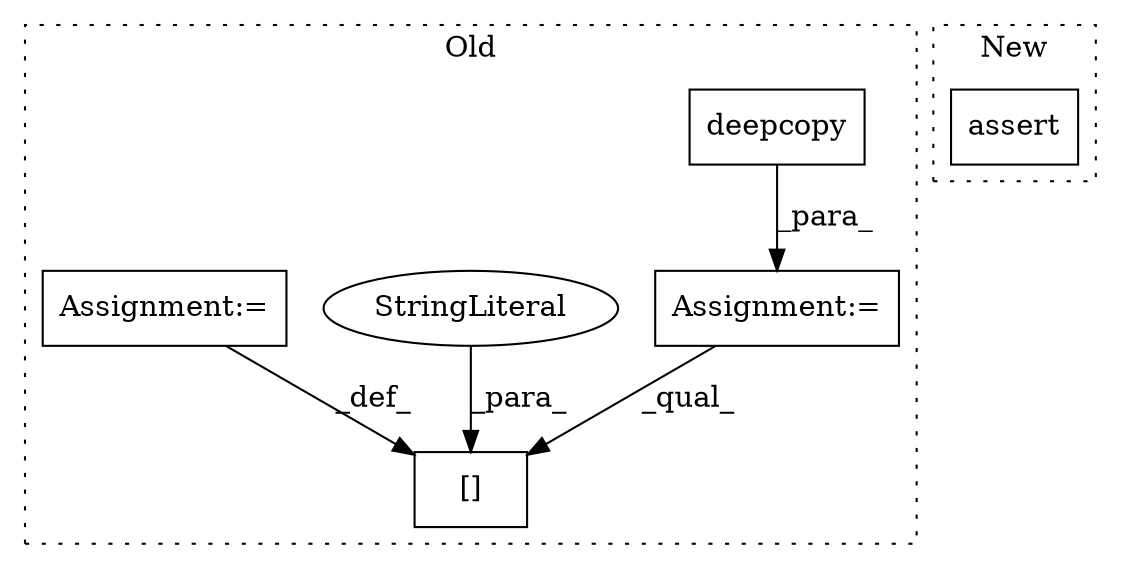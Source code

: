 digraph G {
subgraph cluster0 {
1 [label="deepcopy" a="32" s="7270,7293" l="9,1" shape="box"];
3 [label="Assignment:=" a="7" s="7264" l="1" shape="box"];
4 [label="[]" a="2" s="7300,7322" l="11,1" shape="box"];
5 [label="StringLiteral" a="45" s="7311" l="11" shape="ellipse"];
6 [label="Assignment:=" a="7" s="7323" l="1" shape="box"];
label = "Old";
style="dotted";
}
subgraph cluster1 {
2 [label="assert" a="32" s="7534,7573" l="12,1" shape="box"];
label = "New";
style="dotted";
}
1 -> 3 [label="_para_"];
3 -> 4 [label="_qual_"];
5 -> 4 [label="_para_"];
6 -> 4 [label="_def_"];
}